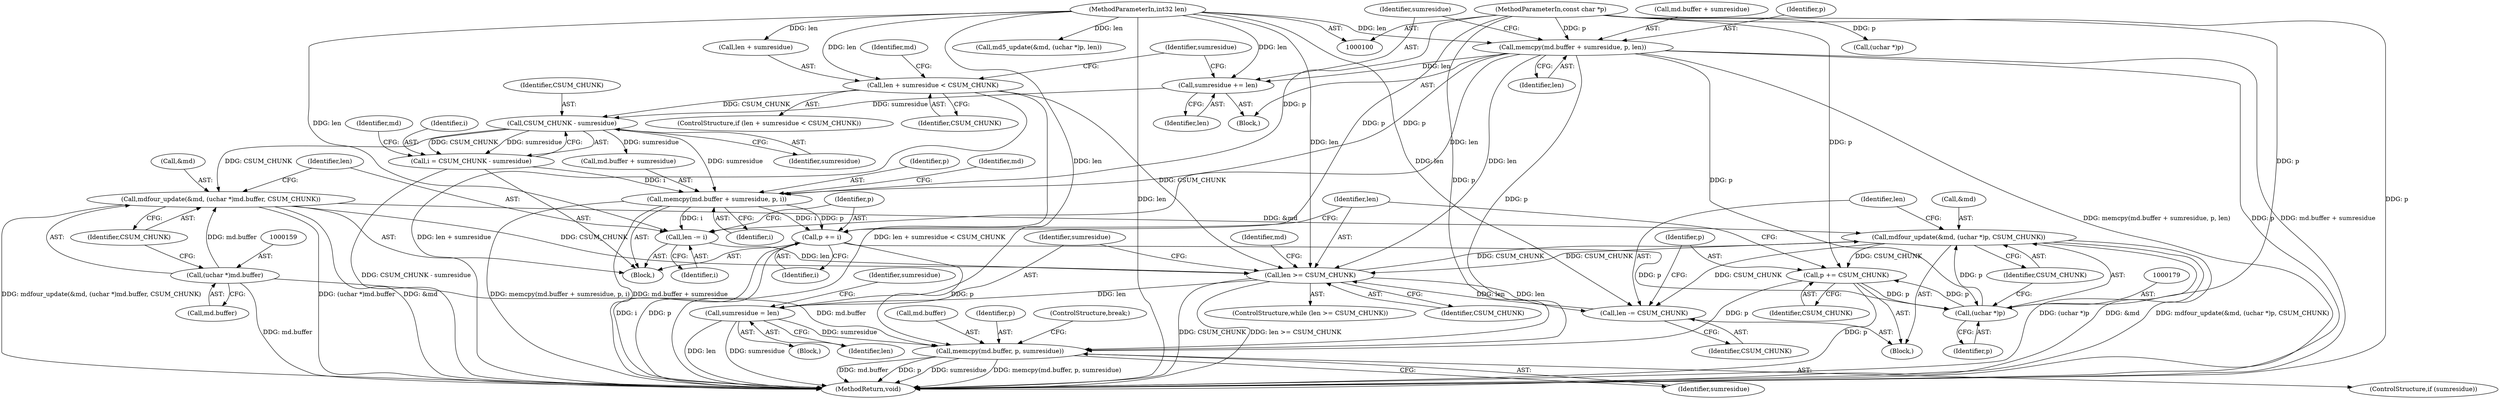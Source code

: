 digraph "0_samba_c252546ceeb0925eb8a4061315e3ff0a8c55b48b@API" {
"1000175" [label="(Call,mdfour_update(&md, (uchar *)p, CSUM_CHUNK))"];
"1000155" [label="(Call,mdfour_update(&md, (uchar *)md.buffer, CSUM_CHUNK))"];
"1000158" [label="(Call,(uchar *)md.buffer)"];
"1000144" [label="(Call,CSUM_CHUNK - sumresidue)"];
"1000121" [label="(Call,len + sumresidue < CSUM_CHUNK)"];
"1000102" [label="(MethodParameterIn,int32 len)"];
"1000135" [label="(Call,sumresidue += len)"];
"1000127" [label="(Call,memcpy(md.buffer + sumresidue, p, len))"];
"1000101" [label="(MethodParameterIn,const char *p)"];
"1000178" [label="(Call,(uchar *)p)"];
"1000167" [label="(Call,p += i)"];
"1000147" [label="(Call,memcpy(md.buffer + sumresidue, p, i))"];
"1000142" [label="(Call,i = CSUM_CHUNK - sumresidue)"];
"1000185" [label="(Call,p += CSUM_CHUNK)"];
"1000175" [label="(Call,mdfour_update(&md, (uchar *)p, CSUM_CHUNK))"];
"1000171" [label="(Call,len >= CSUM_CHUNK)"];
"1000182" [label="(Call,len -= CSUM_CHUNK)"];
"1000164" [label="(Call,len -= i)"];
"1000193" [label="(Call,memcpy(md.buffer, p, sumresidue))"];
"1000188" [label="(Call,sumresidue = len)"];
"1000168" [label="(Identifier,p)"];
"1000128" [label="(Call,md.buffer + sumresidue)"];
"1000135" [label="(Call,sumresidue += len)"];
"1000142" [label="(Call,i = CSUM_CHUNK - sumresidue)"];
"1000154" [label="(Identifier,i)"];
"1000189" [label="(Identifier,sumresidue)"];
"1000148" [label="(Call,md.buffer + sumresidue)"];
"1000101" [label="(MethodParameterIn,const char *p)"];
"1000190" [label="(Identifier,len)"];
"1000185" [label="(Call,p += CSUM_CHUNK)"];
"1000175" [label="(Call,mdfour_update(&md, (uchar *)p, CSUM_CHUNK))"];
"1000193" [label="(Call,memcpy(md.buffer, p, sumresidue))"];
"1000182" [label="(Call,len -= CSUM_CHUNK)"];
"1000176" [label="(Call,&md)"];
"1000163" [label="(Identifier,CSUM_CHUNK)"];
"1000155" [label="(Call,mdfour_update(&md, (uchar *)md.buffer, CSUM_CHUNK))"];
"1000122" [label="(Call,len + sumresidue)"];
"1000169" [label="(Identifier,i)"];
"1000139" [label="(Identifier,sumresidue)"];
"1000174" [label="(Block,)"];
"1000120" [label="(ControlStructure,if (len + sumresidue < CSUM_CHUNK))"];
"1000171" [label="(Call,len >= CSUM_CHUNK)"];
"1000108" [label="(Call,md5_update(&md, (uchar *)p, len))"];
"1000170" [label="(ControlStructure,while (len >= CSUM_CHUNK))"];
"1000166" [label="(Identifier,i)"];
"1000192" [label="(Identifier,sumresidue)"];
"1000140" [label="(Block,)"];
"1000202" [label="(MethodReturn,void)"];
"1000145" [label="(Identifier,CSUM_CHUNK)"];
"1000187" [label="(Identifier,CSUM_CHUNK)"];
"1000178" [label="(Call,(uchar *)p)"];
"1000181" [label="(Identifier,CSUM_CHUNK)"];
"1000180" [label="(Identifier,p)"];
"1000125" [label="(Identifier,CSUM_CHUNK)"];
"1000186" [label="(Identifier,p)"];
"1000177" [label="(Identifier,md)"];
"1000144" [label="(Call,CSUM_CHUNK - sumresidue)"];
"1000153" [label="(Identifier,p)"];
"1000143" [label="(Identifier,i)"];
"1000150" [label="(Identifier,md)"];
"1000160" [label="(Call,md.buffer)"];
"1000164" [label="(Call,len -= i)"];
"1000137" [label="(Identifier,len)"];
"1000173" [label="(Identifier,CSUM_CHUNK)"];
"1000127" [label="(Call,memcpy(md.buffer + sumresidue, p, len))"];
"1000165" [label="(Identifier,len)"];
"1000199" [label="(ControlStructure,break;)"];
"1000146" [label="(Identifier,sumresidue)"];
"1000198" [label="(Identifier,sumresidue)"];
"1000156" [label="(Call,&md)"];
"1000121" [label="(Call,len + sumresidue < CSUM_CHUNK)"];
"1000106" [label="(Block,)"];
"1000194" [label="(Call,md.buffer)"];
"1000158" [label="(Call,(uchar *)md.buffer)"];
"1000133" [label="(Identifier,p)"];
"1000184" [label="(Identifier,CSUM_CHUNK)"];
"1000191" [label="(ControlStructure,if (sumresidue))"];
"1000130" [label="(Identifier,md)"];
"1000147" [label="(Call,memcpy(md.buffer + sumresidue, p, i))"];
"1000126" [label="(Block,)"];
"1000183" [label="(Identifier,len)"];
"1000136" [label="(Identifier,sumresidue)"];
"1000102" [label="(MethodParameterIn,int32 len)"];
"1000134" [label="(Identifier,len)"];
"1000167" [label="(Call,p += i)"];
"1000157" [label="(Identifier,md)"];
"1000111" [label="(Call,(uchar *)p)"];
"1000188" [label="(Call,sumresidue = len)"];
"1000197" [label="(Identifier,p)"];
"1000172" [label="(Identifier,len)"];
"1000175" -> "1000174"  [label="AST: "];
"1000175" -> "1000181"  [label="CFG: "];
"1000176" -> "1000175"  [label="AST: "];
"1000178" -> "1000175"  [label="AST: "];
"1000181" -> "1000175"  [label="AST: "];
"1000183" -> "1000175"  [label="CFG: "];
"1000175" -> "1000202"  [label="DDG: (uchar *)p"];
"1000175" -> "1000202"  [label="DDG: &md"];
"1000175" -> "1000202"  [label="DDG: mdfour_update(&md, (uchar *)p, CSUM_CHUNK)"];
"1000175" -> "1000171"  [label="DDG: CSUM_CHUNK"];
"1000155" -> "1000175"  [label="DDG: &md"];
"1000178" -> "1000175"  [label="DDG: p"];
"1000171" -> "1000175"  [label="DDG: CSUM_CHUNK"];
"1000175" -> "1000182"  [label="DDG: CSUM_CHUNK"];
"1000175" -> "1000185"  [label="DDG: CSUM_CHUNK"];
"1000155" -> "1000140"  [label="AST: "];
"1000155" -> "1000163"  [label="CFG: "];
"1000156" -> "1000155"  [label="AST: "];
"1000158" -> "1000155"  [label="AST: "];
"1000163" -> "1000155"  [label="AST: "];
"1000165" -> "1000155"  [label="CFG: "];
"1000155" -> "1000202"  [label="DDG: mdfour_update(&md, (uchar *)md.buffer, CSUM_CHUNK)"];
"1000155" -> "1000202"  [label="DDG: (uchar *)md.buffer"];
"1000155" -> "1000202"  [label="DDG: &md"];
"1000158" -> "1000155"  [label="DDG: md.buffer"];
"1000144" -> "1000155"  [label="DDG: CSUM_CHUNK"];
"1000155" -> "1000171"  [label="DDG: CSUM_CHUNK"];
"1000158" -> "1000160"  [label="CFG: "];
"1000159" -> "1000158"  [label="AST: "];
"1000160" -> "1000158"  [label="AST: "];
"1000163" -> "1000158"  [label="CFG: "];
"1000158" -> "1000202"  [label="DDG: md.buffer"];
"1000158" -> "1000193"  [label="DDG: md.buffer"];
"1000144" -> "1000142"  [label="AST: "];
"1000144" -> "1000146"  [label="CFG: "];
"1000145" -> "1000144"  [label="AST: "];
"1000146" -> "1000144"  [label="AST: "];
"1000142" -> "1000144"  [label="CFG: "];
"1000144" -> "1000142"  [label="DDG: CSUM_CHUNK"];
"1000144" -> "1000142"  [label="DDG: sumresidue"];
"1000121" -> "1000144"  [label="DDG: CSUM_CHUNK"];
"1000135" -> "1000144"  [label="DDG: sumresidue"];
"1000144" -> "1000147"  [label="DDG: sumresidue"];
"1000144" -> "1000148"  [label="DDG: sumresidue"];
"1000121" -> "1000120"  [label="AST: "];
"1000121" -> "1000125"  [label="CFG: "];
"1000122" -> "1000121"  [label="AST: "];
"1000125" -> "1000121"  [label="AST: "];
"1000130" -> "1000121"  [label="CFG: "];
"1000139" -> "1000121"  [label="CFG: "];
"1000121" -> "1000202"  [label="DDG: len + sumresidue < CSUM_CHUNK"];
"1000121" -> "1000202"  [label="DDG: len + sumresidue"];
"1000102" -> "1000121"  [label="DDG: len"];
"1000121" -> "1000171"  [label="DDG: CSUM_CHUNK"];
"1000102" -> "1000100"  [label="AST: "];
"1000102" -> "1000202"  [label="DDG: len"];
"1000102" -> "1000108"  [label="DDG: len"];
"1000102" -> "1000122"  [label="DDG: len"];
"1000102" -> "1000127"  [label="DDG: len"];
"1000102" -> "1000135"  [label="DDG: len"];
"1000102" -> "1000164"  [label="DDG: len"];
"1000102" -> "1000171"  [label="DDG: len"];
"1000102" -> "1000182"  [label="DDG: len"];
"1000102" -> "1000188"  [label="DDG: len"];
"1000135" -> "1000126"  [label="AST: "];
"1000135" -> "1000137"  [label="CFG: "];
"1000136" -> "1000135"  [label="AST: "];
"1000137" -> "1000135"  [label="AST: "];
"1000139" -> "1000135"  [label="CFG: "];
"1000127" -> "1000135"  [label="DDG: len"];
"1000127" -> "1000126"  [label="AST: "];
"1000127" -> "1000134"  [label="CFG: "];
"1000128" -> "1000127"  [label="AST: "];
"1000133" -> "1000127"  [label="AST: "];
"1000134" -> "1000127"  [label="AST: "];
"1000136" -> "1000127"  [label="CFG: "];
"1000127" -> "1000202"  [label="DDG: memcpy(md.buffer + sumresidue, p, len)"];
"1000127" -> "1000202"  [label="DDG: p"];
"1000127" -> "1000202"  [label="DDG: md.buffer + sumresidue"];
"1000101" -> "1000127"  [label="DDG: p"];
"1000127" -> "1000147"  [label="DDG: p"];
"1000127" -> "1000164"  [label="DDG: len"];
"1000127" -> "1000171"  [label="DDG: len"];
"1000127" -> "1000178"  [label="DDG: p"];
"1000127" -> "1000193"  [label="DDG: p"];
"1000101" -> "1000100"  [label="AST: "];
"1000101" -> "1000202"  [label="DDG: p"];
"1000101" -> "1000111"  [label="DDG: p"];
"1000101" -> "1000147"  [label="DDG: p"];
"1000101" -> "1000167"  [label="DDG: p"];
"1000101" -> "1000178"  [label="DDG: p"];
"1000101" -> "1000185"  [label="DDG: p"];
"1000101" -> "1000193"  [label="DDG: p"];
"1000178" -> "1000180"  [label="CFG: "];
"1000179" -> "1000178"  [label="AST: "];
"1000180" -> "1000178"  [label="AST: "];
"1000181" -> "1000178"  [label="CFG: "];
"1000167" -> "1000178"  [label="DDG: p"];
"1000185" -> "1000178"  [label="DDG: p"];
"1000178" -> "1000185"  [label="DDG: p"];
"1000167" -> "1000140"  [label="AST: "];
"1000167" -> "1000169"  [label="CFG: "];
"1000168" -> "1000167"  [label="AST: "];
"1000169" -> "1000167"  [label="AST: "];
"1000172" -> "1000167"  [label="CFG: "];
"1000167" -> "1000202"  [label="DDG: p"];
"1000167" -> "1000202"  [label="DDG: i"];
"1000147" -> "1000167"  [label="DDG: i"];
"1000147" -> "1000167"  [label="DDG: p"];
"1000167" -> "1000193"  [label="DDG: p"];
"1000147" -> "1000140"  [label="AST: "];
"1000147" -> "1000154"  [label="CFG: "];
"1000148" -> "1000147"  [label="AST: "];
"1000153" -> "1000147"  [label="AST: "];
"1000154" -> "1000147"  [label="AST: "];
"1000157" -> "1000147"  [label="CFG: "];
"1000147" -> "1000202"  [label="DDG: md.buffer + sumresidue"];
"1000147" -> "1000202"  [label="DDG: memcpy(md.buffer + sumresidue, p, i)"];
"1000142" -> "1000147"  [label="DDG: i"];
"1000147" -> "1000164"  [label="DDG: i"];
"1000142" -> "1000140"  [label="AST: "];
"1000143" -> "1000142"  [label="AST: "];
"1000150" -> "1000142"  [label="CFG: "];
"1000142" -> "1000202"  [label="DDG: CSUM_CHUNK - sumresidue"];
"1000185" -> "1000174"  [label="AST: "];
"1000185" -> "1000187"  [label="CFG: "];
"1000186" -> "1000185"  [label="AST: "];
"1000187" -> "1000185"  [label="AST: "];
"1000172" -> "1000185"  [label="CFG: "];
"1000185" -> "1000202"  [label="DDG: p"];
"1000185" -> "1000193"  [label="DDG: p"];
"1000171" -> "1000170"  [label="AST: "];
"1000171" -> "1000173"  [label="CFG: "];
"1000172" -> "1000171"  [label="AST: "];
"1000173" -> "1000171"  [label="AST: "];
"1000177" -> "1000171"  [label="CFG: "];
"1000189" -> "1000171"  [label="CFG: "];
"1000171" -> "1000202"  [label="DDG: CSUM_CHUNK"];
"1000171" -> "1000202"  [label="DDG: len >= CSUM_CHUNK"];
"1000182" -> "1000171"  [label="DDG: len"];
"1000164" -> "1000171"  [label="DDG: len"];
"1000171" -> "1000182"  [label="DDG: len"];
"1000171" -> "1000188"  [label="DDG: len"];
"1000182" -> "1000174"  [label="AST: "];
"1000182" -> "1000184"  [label="CFG: "];
"1000183" -> "1000182"  [label="AST: "];
"1000184" -> "1000182"  [label="AST: "];
"1000186" -> "1000182"  [label="CFG: "];
"1000164" -> "1000140"  [label="AST: "];
"1000164" -> "1000166"  [label="CFG: "];
"1000165" -> "1000164"  [label="AST: "];
"1000166" -> "1000164"  [label="AST: "];
"1000168" -> "1000164"  [label="CFG: "];
"1000193" -> "1000191"  [label="AST: "];
"1000193" -> "1000198"  [label="CFG: "];
"1000194" -> "1000193"  [label="AST: "];
"1000197" -> "1000193"  [label="AST: "];
"1000198" -> "1000193"  [label="AST: "];
"1000199" -> "1000193"  [label="CFG: "];
"1000193" -> "1000202"  [label="DDG: md.buffer"];
"1000193" -> "1000202"  [label="DDG: p"];
"1000193" -> "1000202"  [label="DDG: sumresidue"];
"1000193" -> "1000202"  [label="DDG: memcpy(md.buffer, p, sumresidue)"];
"1000188" -> "1000193"  [label="DDG: sumresidue"];
"1000188" -> "1000106"  [label="AST: "];
"1000188" -> "1000190"  [label="CFG: "];
"1000189" -> "1000188"  [label="AST: "];
"1000190" -> "1000188"  [label="AST: "];
"1000192" -> "1000188"  [label="CFG: "];
"1000188" -> "1000202"  [label="DDG: len"];
"1000188" -> "1000202"  [label="DDG: sumresidue"];
}
